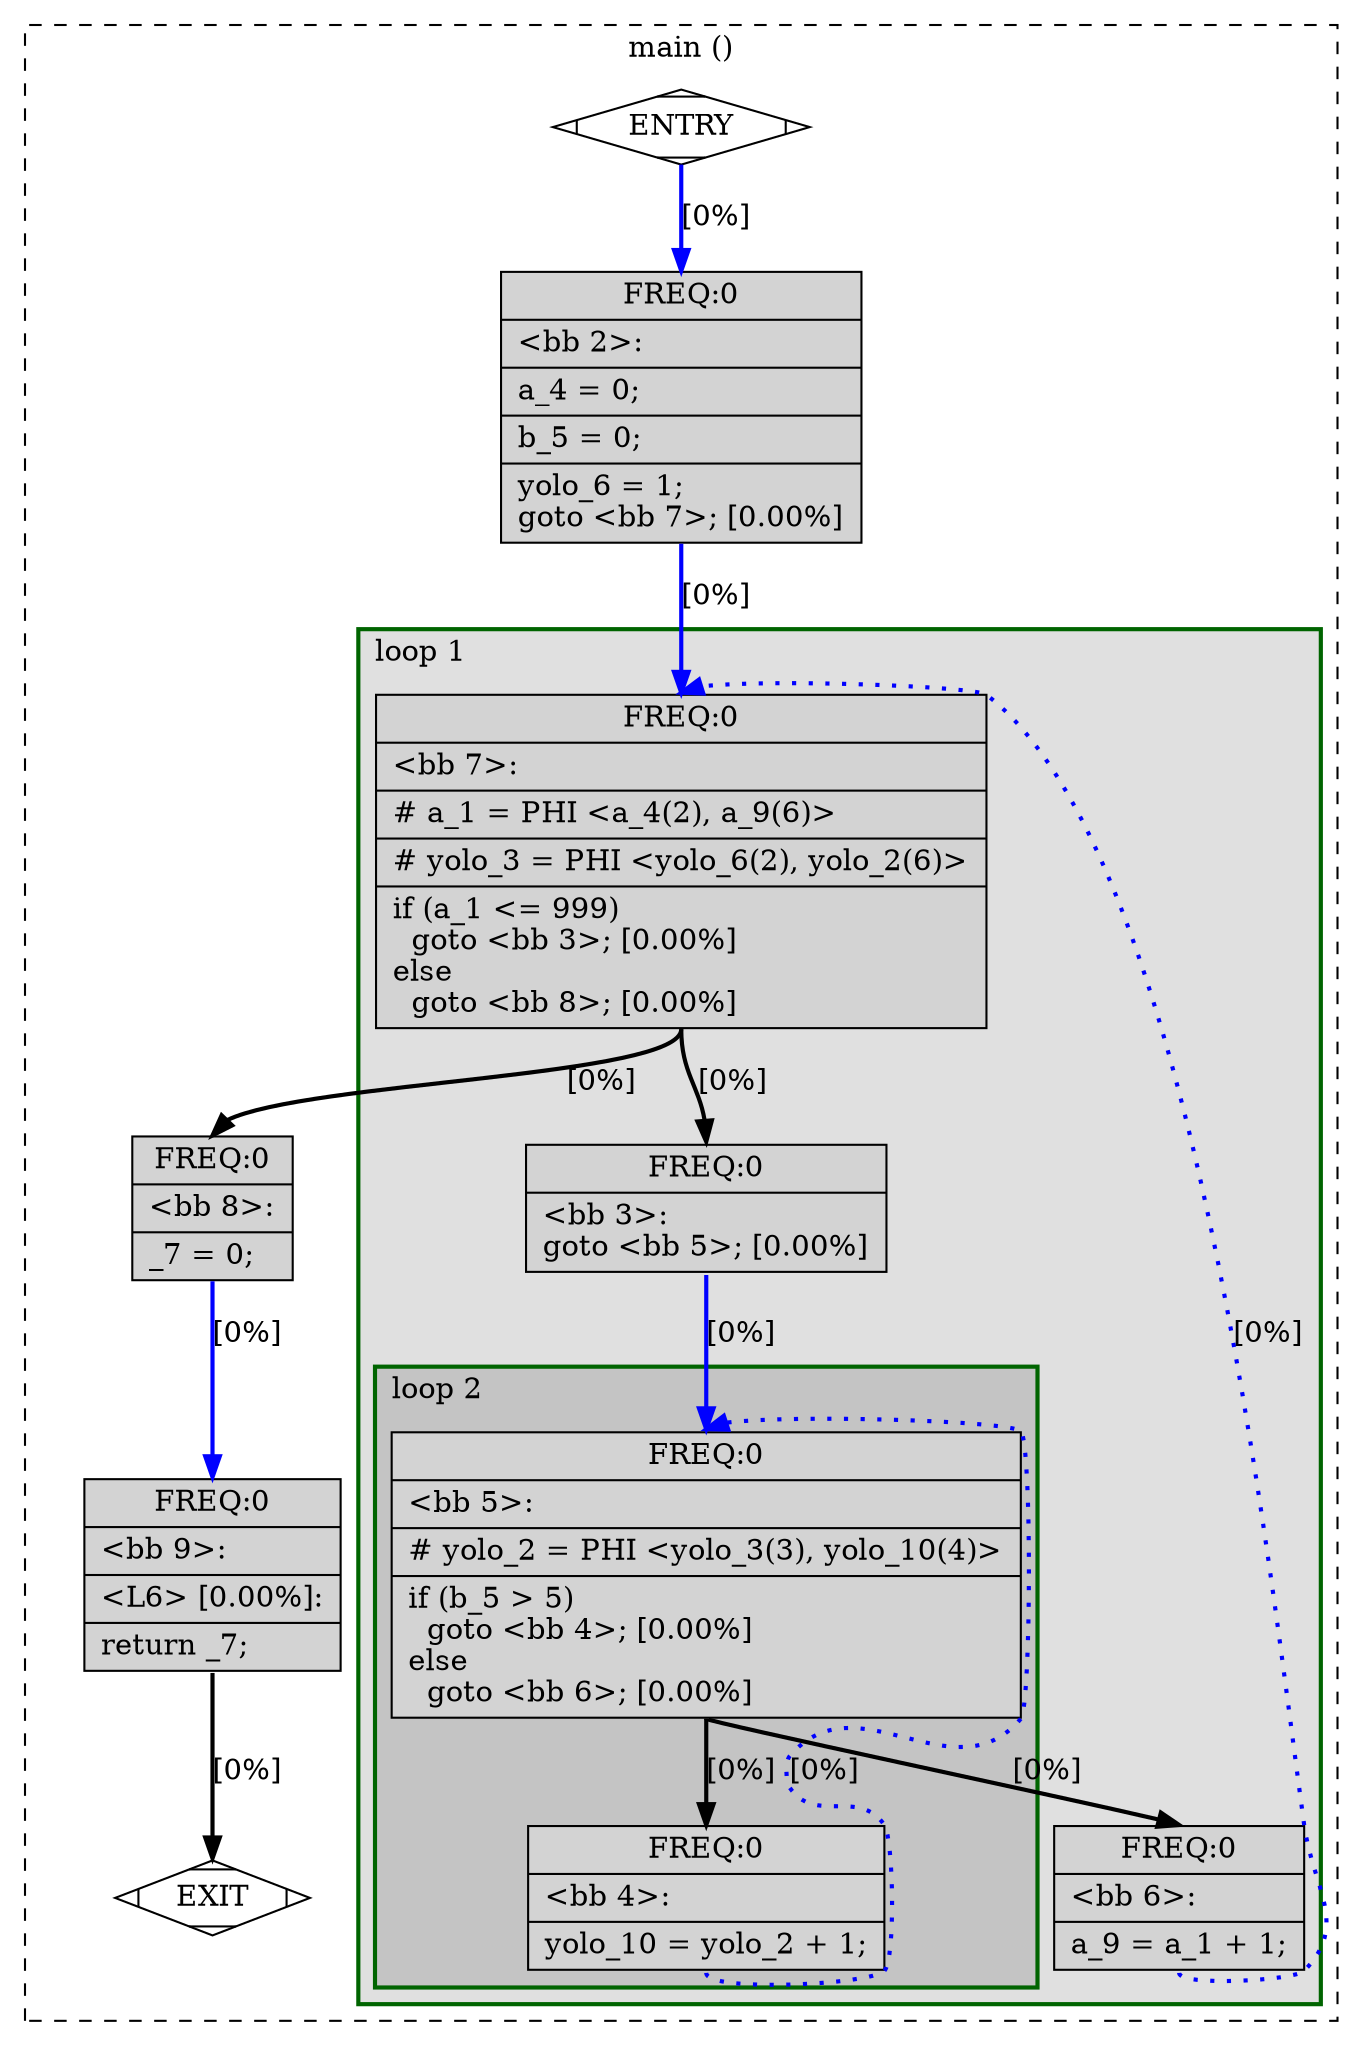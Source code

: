 digraph "main.c.218t.veclower" {
overlap=false;
subgraph "cluster_main" {
	style="dashed";
	color="black";
	label="main ()";
	subgraph cluster_0_1 {
	style="filled";
	color="darkgreen";
	fillcolor="grey88";
	label="loop 1";
	labeljust=l;
	penwidth=2;
	subgraph cluster_0_2 {
	style="filled";
	color="darkgreen";
	fillcolor="grey77";
	label="loop 2";
	labeljust=l;
	penwidth=2;
	fn_0_basic_block_5 [shape=record,style=filled,fillcolor=lightgrey,label="{ FREQ:0 |\<bb\ 5\>:\l\
|#\ yolo_2\ =\ PHI\ \<yolo_3(3),\ yolo_10(4)\>\l\
|if\ (b_5\ \>\ 5)\l\
\ \ goto\ \<bb\ 4\>;\ [0.00%]\l\
else\l\
\ \ goto\ \<bb\ 6\>;\ [0.00%]\l\
}"];

	fn_0_basic_block_4 [shape=record,style=filled,fillcolor=lightgrey,label="{ FREQ:0 |\<bb\ 4\>:\l\
|yolo_10\ =\ yolo_2\ +\ 1;\l\
}"];

	}
	fn_0_basic_block_7 [shape=record,style=filled,fillcolor=lightgrey,label="{ FREQ:0 |\<bb\ 7\>:\l\
|#\ a_1\ =\ PHI\ \<a_4(2),\ a_9(6)\>\l\
|#\ yolo_3\ =\ PHI\ \<yolo_6(2),\ yolo_2(6)\>\l\
|if\ (a_1\ \<=\ 999)\l\
\ \ goto\ \<bb\ 3\>;\ [0.00%]\l\
else\l\
\ \ goto\ \<bb\ 8\>;\ [0.00%]\l\
}"];

	fn_0_basic_block_3 [shape=record,style=filled,fillcolor=lightgrey,label="{ FREQ:0 |\<bb\ 3\>:\l\
goto\ \<bb\ 5\>;\ [0.00%]\l\
}"];

	fn_0_basic_block_6 [shape=record,style=filled,fillcolor=lightgrey,label="{ FREQ:0 |\<bb\ 6\>:\l\
|a_9\ =\ a_1\ +\ 1;\l\
}"];

	}
	fn_0_basic_block_0 [shape=Mdiamond,style=filled,fillcolor=white,label="ENTRY"];

	fn_0_basic_block_1 [shape=Mdiamond,style=filled,fillcolor=white,label="EXIT"];

	fn_0_basic_block_2 [shape=record,style=filled,fillcolor=lightgrey,label="{ FREQ:0 |\<bb\ 2\>:\l\
|a_4\ =\ 0;\l\
|b_5\ =\ 0;\l\
|yolo_6\ =\ 1;\l\
goto\ \<bb\ 7\>;\ [0.00%]\l\
}"];

	fn_0_basic_block_8 [shape=record,style=filled,fillcolor=lightgrey,label="{ FREQ:0 |\<bb\ 8\>:\l\
|_7\ =\ 0;\l\
}"];

	fn_0_basic_block_9 [shape=record,style=filled,fillcolor=lightgrey,label="{ FREQ:0 |\<bb\ 9\>:\l\
|\<L6\>\ [0.00%]:\l\
|return\ _7;\l\
}"];

	fn_0_basic_block_0:s -> fn_0_basic_block_2:n [style="solid,bold",color=blue,weight=100,constraint=true, label="[0%]"];
	fn_0_basic_block_2:s -> fn_0_basic_block_7:n [style="solid,bold",color=blue,weight=100,constraint=true, label="[0%]"];
	fn_0_basic_block_3:s -> fn_0_basic_block_5:n [style="solid,bold",color=blue,weight=100,constraint=true, label="[0%]"];
	fn_0_basic_block_4:s -> fn_0_basic_block_5:n [style="dotted,bold",color=blue,weight=10,constraint=false, label="[0%]"];
	fn_0_basic_block_5:s -> fn_0_basic_block_4:n [style="solid,bold",color=black,weight=10,constraint=true, label="[0%]"];
	fn_0_basic_block_5:s -> fn_0_basic_block_6:n [style="solid,bold",color=black,weight=10,constraint=true, label="[0%]"];
	fn_0_basic_block_6:s -> fn_0_basic_block_7:n [style="dotted,bold",color=blue,weight=10,constraint=false, label="[0%]"];
	fn_0_basic_block_7:s -> fn_0_basic_block_3:n [style="solid,bold",color=black,weight=10,constraint=true, label="[0%]"];
	fn_0_basic_block_7:s -> fn_0_basic_block_8:n [style="solid,bold",color=black,weight=10,constraint=true, label="[0%]"];
	fn_0_basic_block_8:s -> fn_0_basic_block_9:n [style="solid,bold",color=blue,weight=100,constraint=true, label="[0%]"];
	fn_0_basic_block_9:s -> fn_0_basic_block_1:n [style="solid,bold",color=black,weight=10,constraint=true, label="[0%]"];
	fn_0_basic_block_0:s -> fn_0_basic_block_1:n [style="invis",constraint=true];
}
}

